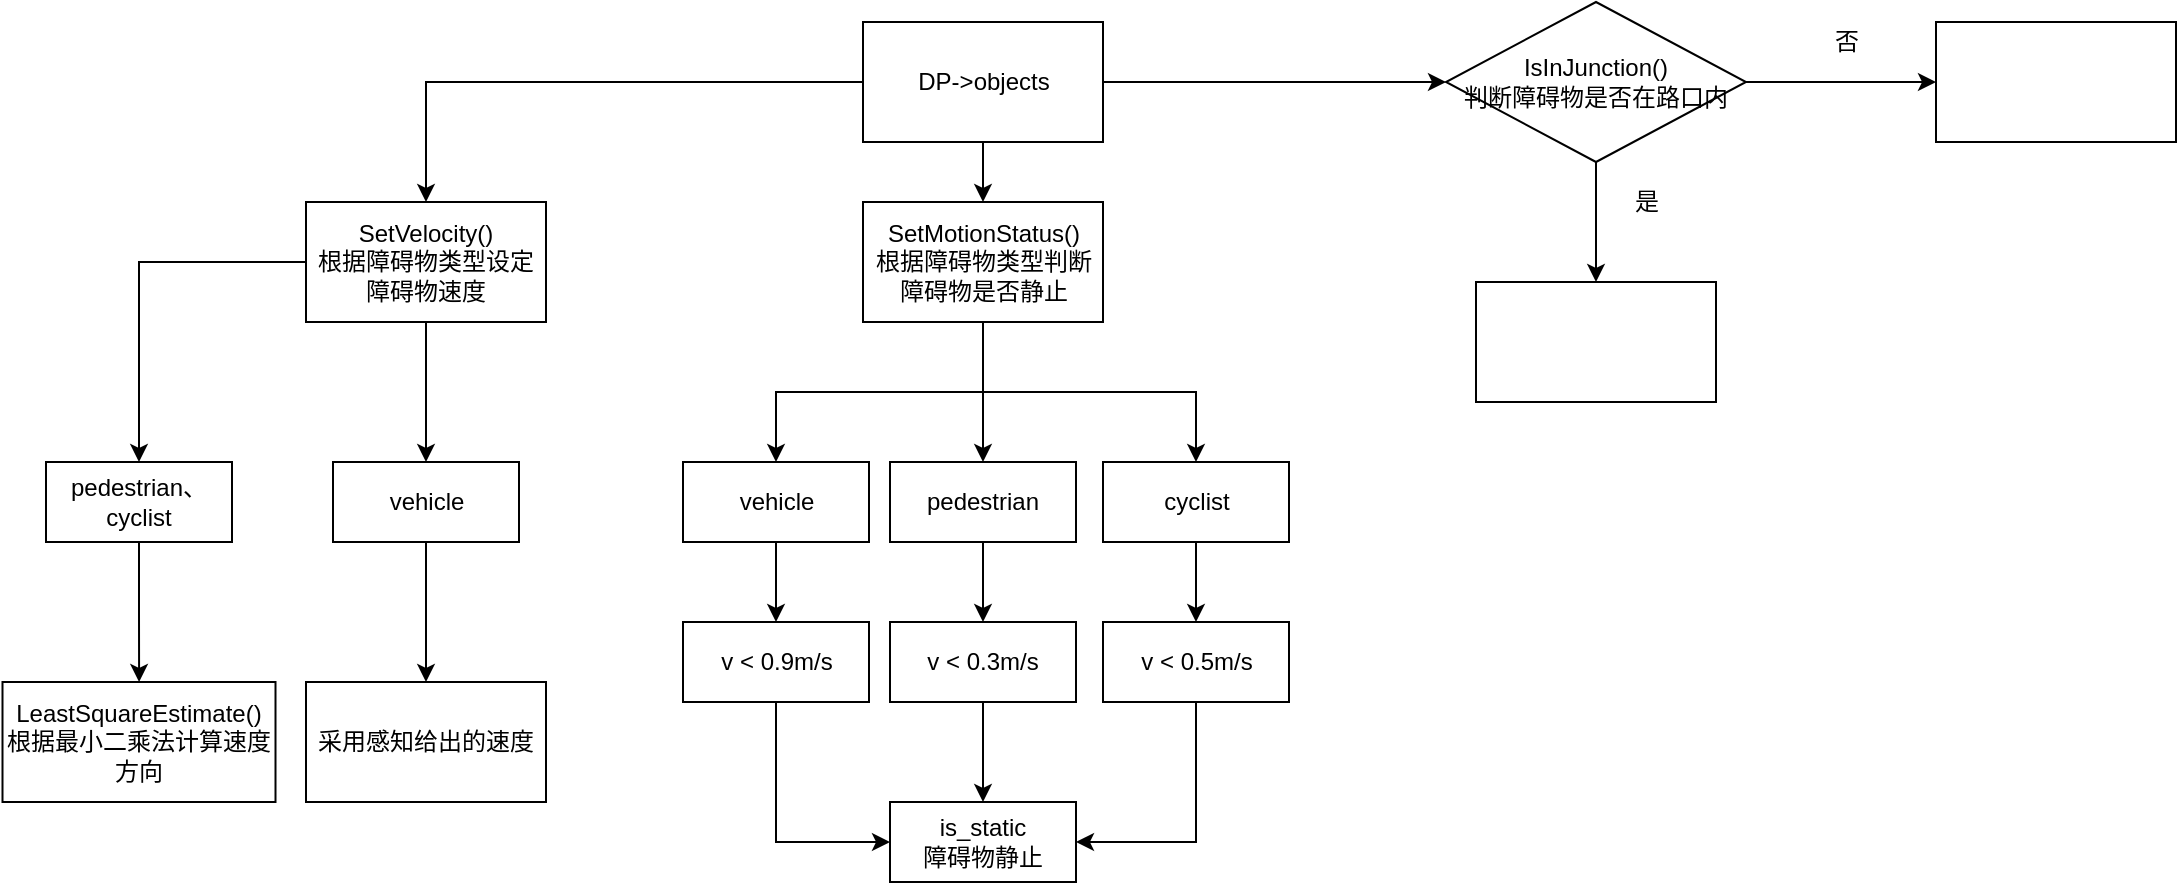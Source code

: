 <mxfile version="16.5.4" type="github">
  <diagram id="ZzQ1lazcJXPdrqoTgt5H" name="Page-1">
    <mxGraphModel dx="1355" dy="799" grid="1" gridSize="10" guides="1" tooltips="1" connect="1" arrows="1" fold="1" page="1" pageScale="1" pageWidth="1654" pageHeight="2336" math="0" shadow="0">
      <root>
        <mxCell id="0" />
        <mxCell id="1" parent="0" />
        <mxCell id="MdKTS7KGamnByq30nPcg-23" style="edgeStyle=orthogonalEdgeStyle;rounded=0;orthogonalLoop=1;jettySize=auto;html=1;entryX=0.5;entryY=0;entryDx=0;entryDy=0;" edge="1" parent="1" source="MdKTS7KGamnByq30nPcg-1" target="MdKTS7KGamnByq30nPcg-3">
          <mxGeometry relative="1" as="geometry" />
        </mxCell>
        <mxCell id="MdKTS7KGamnByq30nPcg-32" value="" style="edgeStyle=orthogonalEdgeStyle;rounded=0;orthogonalLoop=1;jettySize=auto;html=1;" edge="1" parent="1" source="MdKTS7KGamnByq30nPcg-1" target="MdKTS7KGamnByq30nPcg-2">
          <mxGeometry relative="1" as="geometry" />
        </mxCell>
        <mxCell id="MdKTS7KGamnByq30nPcg-34" style="edgeStyle=orthogonalEdgeStyle;rounded=0;orthogonalLoop=1;jettySize=auto;html=1;entryX=0;entryY=0.5;entryDx=0;entryDy=0;" edge="1" parent="1" source="MdKTS7KGamnByq30nPcg-1" target="MdKTS7KGamnByq30nPcg-33">
          <mxGeometry relative="1" as="geometry" />
        </mxCell>
        <mxCell id="MdKTS7KGamnByq30nPcg-1" value="DP-&amp;gt;objects" style="rounded=0;whiteSpace=wrap;html=1;" vertex="1" parent="1">
          <mxGeometry x="568.5" y="110" width="120" height="60" as="geometry" />
        </mxCell>
        <mxCell id="MdKTS7KGamnByq30nPcg-6" value="" style="edgeStyle=orthogonalEdgeStyle;rounded=0;orthogonalLoop=1;jettySize=auto;html=1;" edge="1" parent="1" source="MdKTS7KGamnByq30nPcg-2" target="MdKTS7KGamnByq30nPcg-5">
          <mxGeometry relative="1" as="geometry" />
        </mxCell>
        <mxCell id="MdKTS7KGamnByq30nPcg-9" style="edgeStyle=orthogonalEdgeStyle;rounded=0;orthogonalLoop=1;jettySize=auto;html=1;entryX=0.5;entryY=0;entryDx=0;entryDy=0;" edge="1" parent="1" source="MdKTS7KGamnByq30nPcg-2" target="MdKTS7KGamnByq30nPcg-7">
          <mxGeometry relative="1" as="geometry" />
        </mxCell>
        <mxCell id="MdKTS7KGamnByq30nPcg-10" style="edgeStyle=orthogonalEdgeStyle;rounded=0;orthogonalLoop=1;jettySize=auto;html=1;exitX=0.5;exitY=1;exitDx=0;exitDy=0;entryX=0.5;entryY=0;entryDx=0;entryDy=0;" edge="1" parent="1" source="MdKTS7KGamnByq30nPcg-2" target="MdKTS7KGamnByq30nPcg-8">
          <mxGeometry relative="1" as="geometry" />
        </mxCell>
        <mxCell id="MdKTS7KGamnByq30nPcg-2" value="&lt;div&gt;SetMotionStatus()&lt;br&gt;&lt;/div&gt;&lt;div&gt;根据障碍物类型判断障碍物是否静止&lt;/div&gt;" style="rounded=0;whiteSpace=wrap;html=1;" vertex="1" parent="1">
          <mxGeometry x="568.5" y="200" width="120" height="60" as="geometry" />
        </mxCell>
        <mxCell id="MdKTS7KGamnByq30nPcg-26" style="edgeStyle=orthogonalEdgeStyle;rounded=0;orthogonalLoop=1;jettySize=auto;html=1;" edge="1" parent="1" source="MdKTS7KGamnByq30nPcg-3" target="MdKTS7KGamnByq30nPcg-24">
          <mxGeometry relative="1" as="geometry" />
        </mxCell>
        <mxCell id="MdKTS7KGamnByq30nPcg-27" style="edgeStyle=orthogonalEdgeStyle;rounded=0;orthogonalLoop=1;jettySize=auto;html=1;entryX=0.5;entryY=0;entryDx=0;entryDy=0;" edge="1" parent="1" source="MdKTS7KGamnByq30nPcg-3" target="MdKTS7KGamnByq30nPcg-25">
          <mxGeometry relative="1" as="geometry" />
        </mxCell>
        <mxCell id="MdKTS7KGamnByq30nPcg-3" value="&lt;div&gt;SetVelocity()&lt;br&gt;&lt;/div&gt;&lt;div&gt;根据障碍物类型设定障碍物速度&lt;/div&gt;" style="rounded=0;whiteSpace=wrap;html=1;" vertex="1" parent="1">
          <mxGeometry x="290" y="200" width="120" height="60" as="geometry" />
        </mxCell>
        <mxCell id="MdKTS7KGamnByq30nPcg-13" value="" style="edgeStyle=orthogonalEdgeStyle;rounded=0;orthogonalLoop=1;jettySize=auto;html=1;" edge="1" parent="1" source="MdKTS7KGamnByq30nPcg-5" target="MdKTS7KGamnByq30nPcg-12">
          <mxGeometry relative="1" as="geometry" />
        </mxCell>
        <mxCell id="MdKTS7KGamnByq30nPcg-5" value="vehicle" style="whiteSpace=wrap;html=1;rounded=0;" vertex="1" parent="1">
          <mxGeometry x="478.5" y="330" width="93" height="40" as="geometry" />
        </mxCell>
        <mxCell id="MdKTS7KGamnByq30nPcg-16" value="" style="edgeStyle=orthogonalEdgeStyle;rounded=0;orthogonalLoop=1;jettySize=auto;html=1;" edge="1" parent="1" source="MdKTS7KGamnByq30nPcg-7" target="MdKTS7KGamnByq30nPcg-14">
          <mxGeometry relative="1" as="geometry" />
        </mxCell>
        <mxCell id="MdKTS7KGamnByq30nPcg-7" value="pedestrian" style="whiteSpace=wrap;html=1;rounded=0;" vertex="1" parent="1">
          <mxGeometry x="582" y="330" width="93" height="40" as="geometry" />
        </mxCell>
        <mxCell id="MdKTS7KGamnByq30nPcg-17" value="" style="edgeStyle=orthogonalEdgeStyle;rounded=0;orthogonalLoop=1;jettySize=auto;html=1;" edge="1" parent="1" source="MdKTS7KGamnByq30nPcg-8" target="MdKTS7KGamnByq30nPcg-15">
          <mxGeometry relative="1" as="geometry" />
        </mxCell>
        <mxCell id="MdKTS7KGamnByq30nPcg-8" value="cyclist" style="whiteSpace=wrap;html=1;rounded=0;" vertex="1" parent="1">
          <mxGeometry x="688.5" y="330" width="93" height="40" as="geometry" />
        </mxCell>
        <mxCell id="MdKTS7KGamnByq30nPcg-19" value="" style="edgeStyle=orthogonalEdgeStyle;rounded=0;orthogonalLoop=1;jettySize=auto;html=1;" edge="1" parent="1" source="MdKTS7KGamnByq30nPcg-12" target="MdKTS7KGamnByq30nPcg-18">
          <mxGeometry relative="1" as="geometry">
            <Array as="points">
              <mxPoint x="525.5" y="520" />
            </Array>
          </mxGeometry>
        </mxCell>
        <mxCell id="MdKTS7KGamnByq30nPcg-12" value="v &amp;lt; 0.9m/s" style="whiteSpace=wrap;html=1;rounded=0;" vertex="1" parent="1">
          <mxGeometry x="478.5" y="410" width="93" height="40" as="geometry" />
        </mxCell>
        <mxCell id="MdKTS7KGamnByq30nPcg-20" value="" style="edgeStyle=orthogonalEdgeStyle;rounded=0;orthogonalLoop=1;jettySize=auto;html=1;" edge="1" parent="1" source="MdKTS7KGamnByq30nPcg-14" target="MdKTS7KGamnByq30nPcg-18">
          <mxGeometry relative="1" as="geometry" />
        </mxCell>
        <mxCell id="MdKTS7KGamnByq30nPcg-14" value="v &amp;lt; 0.3m/s" style="whiteSpace=wrap;html=1;rounded=0;" vertex="1" parent="1">
          <mxGeometry x="582" y="410" width="93" height="40" as="geometry" />
        </mxCell>
        <mxCell id="MdKTS7KGamnByq30nPcg-21" style="edgeStyle=orthogonalEdgeStyle;rounded=0;orthogonalLoop=1;jettySize=auto;html=1;entryX=1;entryY=0.5;entryDx=0;entryDy=0;" edge="1" parent="1" source="MdKTS7KGamnByq30nPcg-15" target="MdKTS7KGamnByq30nPcg-18">
          <mxGeometry relative="1" as="geometry">
            <mxPoint x="698.5" y="550" as="targetPoint" />
            <Array as="points">
              <mxPoint x="735.5" y="520" />
            </Array>
          </mxGeometry>
        </mxCell>
        <mxCell id="MdKTS7KGamnByq30nPcg-15" value="v &amp;lt; 0.5m/s" style="whiteSpace=wrap;html=1;rounded=0;" vertex="1" parent="1">
          <mxGeometry x="688.5" y="410" width="93" height="40" as="geometry" />
        </mxCell>
        <mxCell id="MdKTS7KGamnByq30nPcg-18" value="&lt;div&gt;is_static&lt;br&gt;&lt;/div&gt;&lt;div&gt;障碍物静止&lt;/div&gt;" style="whiteSpace=wrap;html=1;rounded=0;" vertex="1" parent="1">
          <mxGeometry x="582" y="500" width="93" height="40" as="geometry" />
        </mxCell>
        <mxCell id="MdKTS7KGamnByq30nPcg-29" value="" style="edgeStyle=orthogonalEdgeStyle;rounded=0;orthogonalLoop=1;jettySize=auto;html=1;" edge="1" parent="1" source="MdKTS7KGamnByq30nPcg-24" target="MdKTS7KGamnByq30nPcg-28">
          <mxGeometry relative="1" as="geometry" />
        </mxCell>
        <mxCell id="MdKTS7KGamnByq30nPcg-24" value="vehicle" style="whiteSpace=wrap;html=1;rounded=0;" vertex="1" parent="1">
          <mxGeometry x="303.5" y="330" width="93" height="40" as="geometry" />
        </mxCell>
        <mxCell id="MdKTS7KGamnByq30nPcg-31" value="" style="edgeStyle=orthogonalEdgeStyle;rounded=0;orthogonalLoop=1;jettySize=auto;html=1;" edge="1" parent="1" source="MdKTS7KGamnByq30nPcg-25" target="MdKTS7KGamnByq30nPcg-30">
          <mxGeometry relative="1" as="geometry" />
        </mxCell>
        <mxCell id="MdKTS7KGamnByq30nPcg-25" value="pedestrian、cyclist" style="whiteSpace=wrap;html=1;rounded=0;" vertex="1" parent="1">
          <mxGeometry x="160" y="330" width="93" height="40" as="geometry" />
        </mxCell>
        <mxCell id="MdKTS7KGamnByq30nPcg-28" value="采用感知给出的速度" style="whiteSpace=wrap;html=1;rounded=0;" vertex="1" parent="1">
          <mxGeometry x="290" y="440" width="120" height="60" as="geometry" />
        </mxCell>
        <mxCell id="MdKTS7KGamnByq30nPcg-30" value="&lt;div&gt;LeastSquareEstimate()&lt;br&gt;&lt;/div&gt;&lt;div&gt;根据最小二乘法计算速度方向&lt;/div&gt;" style="whiteSpace=wrap;html=1;rounded=0;" vertex="1" parent="1">
          <mxGeometry x="138.25" y="440" width="136.5" height="60" as="geometry" />
        </mxCell>
        <mxCell id="MdKTS7KGamnByq30nPcg-36" value="" style="edgeStyle=orthogonalEdgeStyle;rounded=0;orthogonalLoop=1;jettySize=auto;html=1;" edge="1" parent="1" source="MdKTS7KGamnByq30nPcg-33" target="MdKTS7KGamnByq30nPcg-35">
          <mxGeometry relative="1" as="geometry" />
        </mxCell>
        <mxCell id="MdKTS7KGamnByq30nPcg-39" value="" style="edgeStyle=orthogonalEdgeStyle;rounded=0;orthogonalLoop=1;jettySize=auto;html=1;" edge="1" parent="1" source="MdKTS7KGamnByq30nPcg-33" target="MdKTS7KGamnByq30nPcg-38">
          <mxGeometry relative="1" as="geometry" />
        </mxCell>
        <mxCell id="MdKTS7KGamnByq30nPcg-33" value="&lt;div&gt;IsInJunction()&lt;br&gt;&lt;/div&gt;&lt;div&gt;判断障碍物是否在路口内&lt;/div&gt;" style="rhombus;whiteSpace=wrap;html=1;" vertex="1" parent="1">
          <mxGeometry x="860" y="100" width="150" height="80" as="geometry" />
        </mxCell>
        <mxCell id="MdKTS7KGamnByq30nPcg-35" value="" style="whiteSpace=wrap;html=1;" vertex="1" parent="1">
          <mxGeometry x="875" y="240" width="120" height="60" as="geometry" />
        </mxCell>
        <mxCell id="MdKTS7KGamnByq30nPcg-37" value="是" style="text;html=1;align=center;verticalAlign=middle;resizable=0;points=[];autosize=1;strokeColor=none;fillColor=none;" vertex="1" parent="1">
          <mxGeometry x="945" y="190" width="30" height="20" as="geometry" />
        </mxCell>
        <mxCell id="MdKTS7KGamnByq30nPcg-38" value="" style="whiteSpace=wrap;html=1;" vertex="1" parent="1">
          <mxGeometry x="1105" y="110" width="120" height="60" as="geometry" />
        </mxCell>
        <mxCell id="MdKTS7KGamnByq30nPcg-40" value="否" style="text;html=1;align=center;verticalAlign=middle;resizable=0;points=[];autosize=1;strokeColor=none;fillColor=none;" vertex="1" parent="1">
          <mxGeometry x="1045" y="110" width="30" height="20" as="geometry" />
        </mxCell>
      </root>
    </mxGraphModel>
  </diagram>
</mxfile>
